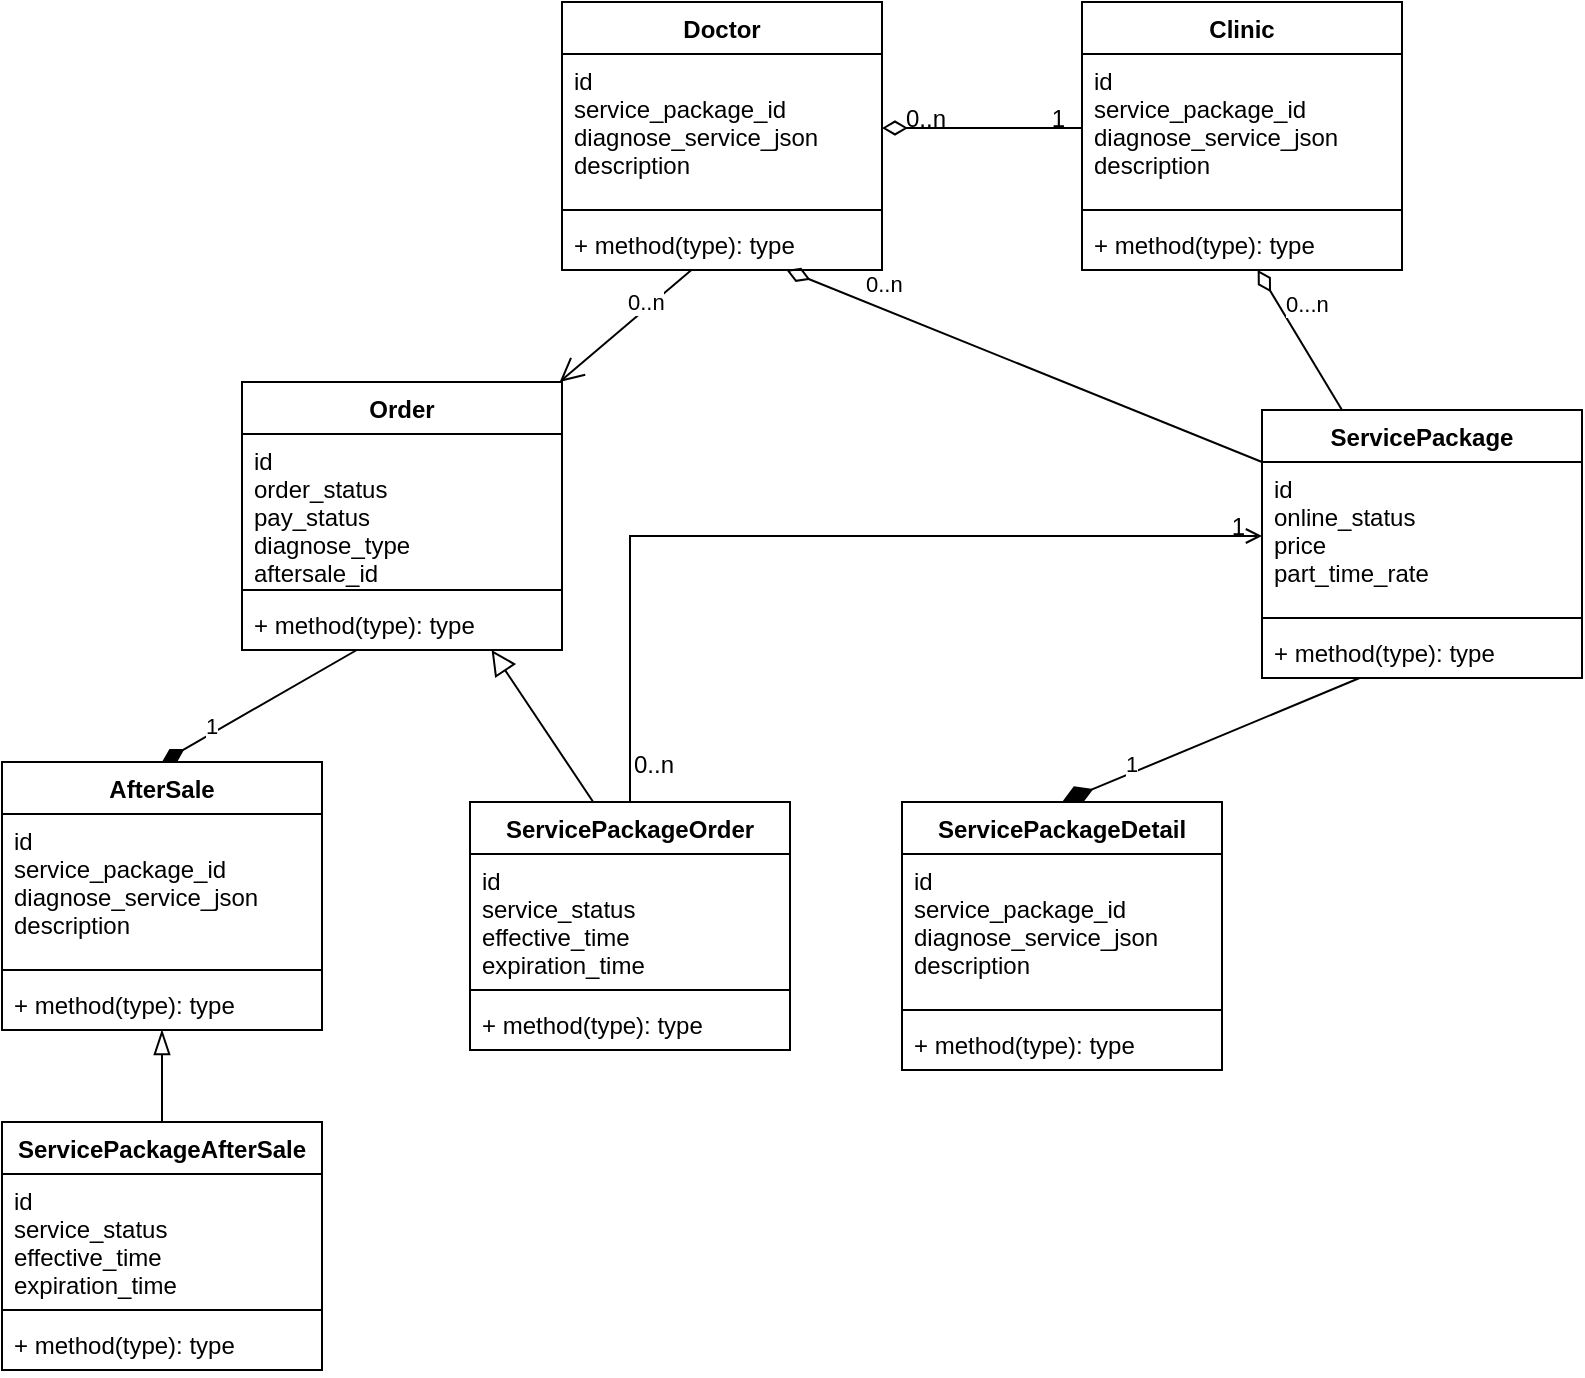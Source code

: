 <mxfile version="16.2.4" type="github">
  <diagram id="C5RBs43oDa-KdzZeNtuy" name="Page-1">
    <mxGraphModel dx="865" dy="1625" grid="1" gridSize="10" guides="1" tooltips="1" connect="1" arrows="1" fold="1" page="1" pageScale="1" pageWidth="827" pageHeight="1169" math="0" shadow="0">
      <root>
        <mxCell id="WIyWlLk6GJQsqaUBKTNV-0" />
        <mxCell id="WIyWlLk6GJQsqaUBKTNV-1" parent="WIyWlLk6GJQsqaUBKTNV-0" />
        <mxCell id="zkfFHV4jXpPFQw0GAbJ--16" value="" style="endArrow=block;endSize=10;endFill=0;shadow=0;strokeWidth=1;rounded=0;elbow=vertical;exitX=0.385;exitY=0;exitDx=0;exitDy=0;exitPerimeter=0;" parent="WIyWlLk6GJQsqaUBKTNV-1" source="PtQVFHTTYoA2UzFSWJgZ-59" target="PtQVFHTTYoA2UzFSWJgZ-51" edge="1">
          <mxGeometry width="160" relative="1" as="geometry">
            <mxPoint x="392.339" y="360" as="sourcePoint" />
            <mxPoint x="338.32" y="250.984" as="targetPoint" />
          </mxGeometry>
        </mxCell>
        <mxCell id="PtQVFHTTYoA2UzFSWJgZ-0" value="" style="endArrow=open;shadow=0;strokeWidth=1;rounded=0;endFill=1;edgeStyle=orthogonalEdgeStyle;elbow=vertical;entryX=0;entryY=0.5;entryDx=0;entryDy=0;" edge="1" parent="WIyWlLk6GJQsqaUBKTNV-1" source="PtQVFHTTYoA2UzFSWJgZ-59" target="PtQVFHTTYoA2UzFSWJgZ-11">
          <mxGeometry x="0.5" y="41" relative="1" as="geometry">
            <mxPoint x="450" y="370" as="sourcePoint" />
            <mxPoint x="670" y="70" as="targetPoint" />
            <mxPoint x="-40" y="32" as="offset" />
          </mxGeometry>
        </mxCell>
        <mxCell id="PtQVFHTTYoA2UzFSWJgZ-1" value="0..n" style="resizable=0;align=left;verticalAlign=bottom;labelBackgroundColor=none;fontSize=12;" connectable="0" vertex="1" parent="PtQVFHTTYoA2UzFSWJgZ-0">
          <mxGeometry x="-1" relative="1" as="geometry">
            <mxPoint y="-10" as="offset" />
          </mxGeometry>
        </mxCell>
        <mxCell id="PtQVFHTTYoA2UzFSWJgZ-2" value="1" style="resizable=0;align=right;verticalAlign=bottom;labelBackgroundColor=none;fontSize=12;" connectable="0" vertex="1" parent="PtQVFHTTYoA2UzFSWJgZ-0">
          <mxGeometry x="1" relative="1" as="geometry">
            <mxPoint x="-7" y="4" as="offset" />
          </mxGeometry>
        </mxCell>
        <mxCell id="PtQVFHTTYoA2UzFSWJgZ-3" value="&amp;nbsp;" style="text;html=1;resizable=0;points=[];;align=center;verticalAlign=middle;labelBackgroundColor=none;rounded=0;shadow=0;strokeWidth=1;fontSize=12;" vertex="1" connectable="0" parent="PtQVFHTTYoA2UzFSWJgZ-0">
          <mxGeometry x="0.5" y="49" relative="1" as="geometry">
            <mxPoint x="-38" y="40" as="offset" />
          </mxGeometry>
        </mxCell>
        <mxCell id="PtQVFHTTYoA2UzFSWJgZ-10" value="ServicePackage" style="swimlane;fontStyle=1;align=center;verticalAlign=top;childLayout=stackLayout;horizontal=1;startSize=26;horizontalStack=0;resizeParent=1;resizeParentMax=0;resizeLast=0;collapsible=1;marginBottom=0;" vertex="1" parent="WIyWlLk6GJQsqaUBKTNV-1">
          <mxGeometry x="730" y="124" width="160" height="134" as="geometry" />
        </mxCell>
        <mxCell id="PtQVFHTTYoA2UzFSWJgZ-11" value="id&#xa;online_status&#xa;price&#xa;part_time_rate" style="text;strokeColor=none;fillColor=none;align=left;verticalAlign=top;spacingLeft=4;spacingRight=4;overflow=hidden;rotatable=0;points=[[0,0.5],[1,0.5]];portConstraint=eastwest;" vertex="1" parent="PtQVFHTTYoA2UzFSWJgZ-10">
          <mxGeometry y="26" width="160" height="74" as="geometry" />
        </mxCell>
        <mxCell id="PtQVFHTTYoA2UzFSWJgZ-12" value="" style="line;strokeWidth=1;fillColor=none;align=left;verticalAlign=middle;spacingTop=-1;spacingLeft=3;spacingRight=3;rotatable=0;labelPosition=right;points=[];portConstraint=eastwest;" vertex="1" parent="PtQVFHTTYoA2UzFSWJgZ-10">
          <mxGeometry y="100" width="160" height="8" as="geometry" />
        </mxCell>
        <mxCell id="PtQVFHTTYoA2UzFSWJgZ-13" value="+ method(type): type" style="text;strokeColor=none;fillColor=none;align=left;verticalAlign=top;spacingLeft=4;spacingRight=4;overflow=hidden;rotatable=0;points=[[0,0.5],[1,0.5]];portConstraint=eastwest;" vertex="1" parent="PtQVFHTTYoA2UzFSWJgZ-10">
          <mxGeometry y="108" width="160" height="26" as="geometry" />
        </mxCell>
        <mxCell id="PtQVFHTTYoA2UzFSWJgZ-15" value="1" style="endArrow=none;html=1;endSize=12;startArrow=diamondThin;startSize=14;startFill=1;align=left;verticalAlign=bottom;rounded=0;endFill=0;exitX=0.5;exitY=0;exitDx=0;exitDy=0;" edge="1" parent="WIyWlLk6GJQsqaUBKTNV-1" source="PtQVFHTTYoA2UzFSWJgZ-16" target="PtQVFHTTYoA2UzFSWJgZ-13">
          <mxGeometry x="-0.609" y="-2" relative="1" as="geometry">
            <mxPoint x="580" y="370" as="sourcePoint" />
            <mxPoint x="530" y="560" as="targetPoint" />
            <mxPoint as="offset" />
          </mxGeometry>
        </mxCell>
        <mxCell id="PtQVFHTTYoA2UzFSWJgZ-16" value="ServicePackageDetail" style="swimlane;fontStyle=1;align=center;verticalAlign=top;childLayout=stackLayout;horizontal=1;startSize=26;horizontalStack=0;resizeParent=1;resizeParentMax=0;resizeLast=0;collapsible=1;marginBottom=0;" vertex="1" parent="WIyWlLk6GJQsqaUBKTNV-1">
          <mxGeometry x="550" y="320" width="160" height="134" as="geometry" />
        </mxCell>
        <mxCell id="PtQVFHTTYoA2UzFSWJgZ-17" value="id&#xa;service_package_id&#xa;diagnose_service_json&#xa;description" style="text;strokeColor=none;fillColor=none;align=left;verticalAlign=top;spacingLeft=4;spacingRight=4;overflow=hidden;rotatable=0;points=[[0,0.5],[1,0.5]];portConstraint=eastwest;" vertex="1" parent="PtQVFHTTYoA2UzFSWJgZ-16">
          <mxGeometry y="26" width="160" height="74" as="geometry" />
        </mxCell>
        <mxCell id="PtQVFHTTYoA2UzFSWJgZ-18" value="" style="line;strokeWidth=1;fillColor=none;align=left;verticalAlign=middle;spacingTop=-1;spacingLeft=3;spacingRight=3;rotatable=0;labelPosition=right;points=[];portConstraint=eastwest;" vertex="1" parent="PtQVFHTTYoA2UzFSWJgZ-16">
          <mxGeometry y="100" width="160" height="8" as="geometry" />
        </mxCell>
        <mxCell id="PtQVFHTTYoA2UzFSWJgZ-19" value="+ method(type): type" style="text;strokeColor=none;fillColor=none;align=left;verticalAlign=top;spacingLeft=4;spacingRight=4;overflow=hidden;rotatable=0;points=[[0,0.5],[1,0.5]];portConstraint=eastwest;" vertex="1" parent="PtQVFHTTYoA2UzFSWJgZ-16">
          <mxGeometry y="108" width="160" height="26" as="geometry" />
        </mxCell>
        <mxCell id="PtQVFHTTYoA2UzFSWJgZ-20" value="Doctor" style="swimlane;fontStyle=1;align=center;verticalAlign=top;childLayout=stackLayout;horizontal=1;startSize=26;horizontalStack=0;resizeParent=1;resizeParentMax=0;resizeLast=0;collapsible=1;marginBottom=0;" vertex="1" parent="WIyWlLk6GJQsqaUBKTNV-1">
          <mxGeometry x="380" y="-80" width="160" height="134" as="geometry" />
        </mxCell>
        <mxCell id="PtQVFHTTYoA2UzFSWJgZ-21" value="id&#xa;service_package_id&#xa;diagnose_service_json&#xa;description" style="text;strokeColor=none;fillColor=none;align=left;verticalAlign=top;spacingLeft=4;spacingRight=4;overflow=hidden;rotatable=0;points=[[0,0.5],[1,0.5]];portConstraint=eastwest;" vertex="1" parent="PtQVFHTTYoA2UzFSWJgZ-20">
          <mxGeometry y="26" width="160" height="74" as="geometry" />
        </mxCell>
        <mxCell id="PtQVFHTTYoA2UzFSWJgZ-22" value="" style="line;strokeWidth=1;fillColor=none;align=left;verticalAlign=middle;spacingTop=-1;spacingLeft=3;spacingRight=3;rotatable=0;labelPosition=right;points=[];portConstraint=eastwest;" vertex="1" parent="PtQVFHTTYoA2UzFSWJgZ-20">
          <mxGeometry y="100" width="160" height="8" as="geometry" />
        </mxCell>
        <mxCell id="PtQVFHTTYoA2UzFSWJgZ-23" value="+ method(type): type" style="text;strokeColor=none;fillColor=none;align=left;verticalAlign=top;spacingLeft=4;spacingRight=4;overflow=hidden;rotatable=0;points=[[0,0.5],[1,0.5]];portConstraint=eastwest;" vertex="1" parent="PtQVFHTTYoA2UzFSWJgZ-20">
          <mxGeometry y="108" width="160" height="26" as="geometry" />
        </mxCell>
        <mxCell id="PtQVFHTTYoA2UzFSWJgZ-24" value="0..n" style="endArrow=none;html=1;endSize=10;startArrow=diamondThin;startSize=10;startFill=0;align=left;verticalAlign=bottom;rounded=0;endFill=0;" edge="1" parent="WIyWlLk6GJQsqaUBKTNV-1" source="PtQVFHTTYoA2UzFSWJgZ-23">
          <mxGeometry x="-0.68" y="-1" relative="1" as="geometry">
            <mxPoint x="690" y="330" as="sourcePoint" />
            <mxPoint x="730" y="150" as="targetPoint" />
            <mxPoint as="offset" />
          </mxGeometry>
        </mxCell>
        <mxCell id="PtQVFHTTYoA2UzFSWJgZ-32" value="Clinic" style="swimlane;fontStyle=1;align=center;verticalAlign=top;childLayout=stackLayout;horizontal=1;startSize=26;horizontalStack=0;resizeParent=1;resizeParentMax=0;resizeLast=0;collapsible=1;marginBottom=0;" vertex="1" parent="WIyWlLk6GJQsqaUBKTNV-1">
          <mxGeometry x="640" y="-80" width="160" height="134" as="geometry" />
        </mxCell>
        <mxCell id="PtQVFHTTYoA2UzFSWJgZ-33" value="id&#xa;service_package_id&#xa;diagnose_service_json&#xa;description" style="text;strokeColor=none;fillColor=none;align=left;verticalAlign=top;spacingLeft=4;spacingRight=4;overflow=hidden;rotatable=0;points=[[0,0.5],[1,0.5]];portConstraint=eastwest;" vertex="1" parent="PtQVFHTTYoA2UzFSWJgZ-32">
          <mxGeometry y="26" width="160" height="74" as="geometry" />
        </mxCell>
        <mxCell id="PtQVFHTTYoA2UzFSWJgZ-34" value="" style="line;strokeWidth=1;fillColor=none;align=left;verticalAlign=middle;spacingTop=-1;spacingLeft=3;spacingRight=3;rotatable=0;labelPosition=right;points=[];portConstraint=eastwest;" vertex="1" parent="PtQVFHTTYoA2UzFSWJgZ-32">
          <mxGeometry y="100" width="160" height="8" as="geometry" />
        </mxCell>
        <mxCell id="PtQVFHTTYoA2UzFSWJgZ-35" value="+ method(type): type" style="text;strokeColor=none;fillColor=none;align=left;verticalAlign=top;spacingLeft=4;spacingRight=4;overflow=hidden;rotatable=0;points=[[0,0.5],[1,0.5]];portConstraint=eastwest;" vertex="1" parent="PtQVFHTTYoA2UzFSWJgZ-32">
          <mxGeometry y="108" width="160" height="26" as="geometry" />
        </mxCell>
        <mxCell id="PtQVFHTTYoA2UzFSWJgZ-42" value="0...n" style="endArrow=none;html=1;endSize=10;startArrow=diamondThin;startSize=10;startFill=0;align=left;verticalAlign=bottom;rounded=0;endFill=0;entryX=0.25;entryY=0;entryDx=0;entryDy=0;" edge="1" parent="WIyWlLk6GJQsqaUBKTNV-1" source="PtQVFHTTYoA2UzFSWJgZ-35" target="PtQVFHTTYoA2UzFSWJgZ-10">
          <mxGeometry x="-0.301" y="-3" relative="1" as="geometry">
            <mxPoint x="870" y="330" as="sourcePoint" />
            <mxPoint x="828.667" y="268" as="targetPoint" />
            <mxPoint as="offset" />
          </mxGeometry>
        </mxCell>
        <mxCell id="PtQVFHTTYoA2UzFSWJgZ-43" value="" style="endArrow=none;shadow=0;strokeWidth=1;rounded=0;endFill=0;edgeStyle=elbowEdgeStyle;elbow=vertical;exitX=1;exitY=0.5;exitDx=0;exitDy=0;entryX=0;entryY=0.5;entryDx=0;entryDy=0;startArrow=diamondThin;startFill=0;endSize=10;startSize=10;" edge="1" parent="WIyWlLk6GJQsqaUBKTNV-1" source="PtQVFHTTYoA2UzFSWJgZ-21" target="PtQVFHTTYoA2UzFSWJgZ-33">
          <mxGeometry x="0.5" y="41" relative="1" as="geometry">
            <mxPoint x="560" y="180" as="sourcePoint" />
            <mxPoint x="680" y="80" as="targetPoint" />
            <mxPoint x="-40" y="32" as="offset" />
          </mxGeometry>
        </mxCell>
        <mxCell id="PtQVFHTTYoA2UzFSWJgZ-44" value="0..n" style="resizable=0;align=left;verticalAlign=bottom;labelBackgroundColor=none;fontSize=12;" connectable="0" vertex="1" parent="PtQVFHTTYoA2UzFSWJgZ-43">
          <mxGeometry x="-1" relative="1" as="geometry">
            <mxPoint x="10" y="4" as="offset" />
          </mxGeometry>
        </mxCell>
        <mxCell id="PtQVFHTTYoA2UzFSWJgZ-45" value="1" style="resizable=0;align=right;verticalAlign=bottom;labelBackgroundColor=none;fontSize=12;" connectable="0" vertex="1" parent="PtQVFHTTYoA2UzFSWJgZ-43">
          <mxGeometry x="1" relative="1" as="geometry">
            <mxPoint x="-7" y="4" as="offset" />
          </mxGeometry>
        </mxCell>
        <mxCell id="PtQVFHTTYoA2UzFSWJgZ-46" value="&amp;nbsp;" style="text;html=1;resizable=0;points=[];;align=center;verticalAlign=middle;labelBackgroundColor=none;rounded=0;shadow=0;strokeWidth=1;fontSize=12;" vertex="1" connectable="0" parent="PtQVFHTTYoA2UzFSWJgZ-43">
          <mxGeometry x="0.5" y="49" relative="1" as="geometry">
            <mxPoint x="-38" y="40" as="offset" />
          </mxGeometry>
        </mxCell>
        <mxCell id="PtQVFHTTYoA2UzFSWJgZ-51" value="Order" style="swimlane;fontStyle=1;align=center;verticalAlign=top;childLayout=stackLayout;horizontal=1;startSize=26;horizontalStack=0;resizeParent=1;resizeParentMax=0;resizeLast=0;collapsible=1;marginBottom=0;" vertex="1" parent="WIyWlLk6GJQsqaUBKTNV-1">
          <mxGeometry x="220" y="110" width="160" height="134" as="geometry" />
        </mxCell>
        <mxCell id="PtQVFHTTYoA2UzFSWJgZ-52" value="id&#xa;order_status&#xa;pay_status&#xa;diagnose_type&#xa;aftersale_id" style="text;strokeColor=none;fillColor=none;align=left;verticalAlign=top;spacingLeft=4;spacingRight=4;overflow=hidden;rotatable=0;points=[[0,0.5],[1,0.5]];portConstraint=eastwest;" vertex="1" parent="PtQVFHTTYoA2UzFSWJgZ-51">
          <mxGeometry y="26" width="160" height="74" as="geometry" />
        </mxCell>
        <mxCell id="PtQVFHTTYoA2UzFSWJgZ-53" value="" style="line;strokeWidth=1;fillColor=none;align=left;verticalAlign=middle;spacingTop=-1;spacingLeft=3;spacingRight=3;rotatable=0;labelPosition=right;points=[];portConstraint=eastwest;" vertex="1" parent="PtQVFHTTYoA2UzFSWJgZ-51">
          <mxGeometry y="100" width="160" height="8" as="geometry" />
        </mxCell>
        <mxCell id="PtQVFHTTYoA2UzFSWJgZ-54" value="+ method(type): type" style="text;strokeColor=none;fillColor=none;align=left;verticalAlign=top;spacingLeft=4;spacingRight=4;overflow=hidden;rotatable=0;points=[[0,0.5],[1,0.5]];portConstraint=eastwest;" vertex="1" parent="PtQVFHTTYoA2UzFSWJgZ-51">
          <mxGeometry y="108" width="160" height="26" as="geometry" />
        </mxCell>
        <mxCell id="PtQVFHTTYoA2UzFSWJgZ-59" value="ServicePackageOrder" style="swimlane;fontStyle=1;align=center;verticalAlign=top;childLayout=stackLayout;horizontal=1;startSize=26;horizontalStack=0;resizeParent=1;resizeParentMax=0;resizeLast=0;collapsible=1;marginBottom=0;" vertex="1" parent="WIyWlLk6GJQsqaUBKTNV-1">
          <mxGeometry x="334" y="320" width="160" height="124" as="geometry" />
        </mxCell>
        <mxCell id="PtQVFHTTYoA2UzFSWJgZ-60" value="id&#xa;service_status&#xa;effective_time&#xa;expiration_time" style="text;strokeColor=none;fillColor=none;align=left;verticalAlign=top;spacingLeft=4;spacingRight=4;overflow=hidden;rotatable=0;points=[[0,0.5],[1,0.5]];portConstraint=eastwest;" vertex="1" parent="PtQVFHTTYoA2UzFSWJgZ-59">
          <mxGeometry y="26" width="160" height="64" as="geometry" />
        </mxCell>
        <mxCell id="PtQVFHTTYoA2UzFSWJgZ-61" value="" style="line;strokeWidth=1;fillColor=none;align=left;verticalAlign=middle;spacingTop=-1;spacingLeft=3;spacingRight=3;rotatable=0;labelPosition=right;points=[];portConstraint=eastwest;" vertex="1" parent="PtQVFHTTYoA2UzFSWJgZ-59">
          <mxGeometry y="90" width="160" height="8" as="geometry" />
        </mxCell>
        <mxCell id="PtQVFHTTYoA2UzFSWJgZ-62" value="+ method(type): type" style="text;strokeColor=none;fillColor=none;align=left;verticalAlign=top;spacingLeft=4;spacingRight=4;overflow=hidden;rotatable=0;points=[[0,0.5],[1,0.5]];portConstraint=eastwest;" vertex="1" parent="PtQVFHTTYoA2UzFSWJgZ-59">
          <mxGeometry y="98" width="160" height="26" as="geometry" />
        </mxCell>
        <mxCell id="PtQVFHTTYoA2UzFSWJgZ-63" value="0..n" style="endArrow=open;html=1;endSize=10;startArrow=none;startSize=10;startFill=0;align=left;verticalAlign=bottom;rounded=0;endFill=0;" edge="1" parent="WIyWlLk6GJQsqaUBKTNV-1" source="PtQVFHTTYoA2UzFSWJgZ-23" target="PtQVFHTTYoA2UzFSWJgZ-51">
          <mxGeometry x="-0.025" y="-3" relative="1" as="geometry">
            <mxPoint x="502.202" y="64" as="sourcePoint" />
            <mxPoint x="740" y="160" as="targetPoint" />
            <mxPoint as="offset" />
          </mxGeometry>
        </mxCell>
        <mxCell id="PtQVFHTTYoA2UzFSWJgZ-64" value="AfterSale" style="swimlane;fontStyle=1;align=center;verticalAlign=top;childLayout=stackLayout;horizontal=1;startSize=26;horizontalStack=0;resizeParent=1;resizeParentMax=0;resizeLast=0;collapsible=1;marginBottom=0;" vertex="1" parent="WIyWlLk6GJQsqaUBKTNV-1">
          <mxGeometry x="100" y="300" width="160" height="134" as="geometry" />
        </mxCell>
        <mxCell id="PtQVFHTTYoA2UzFSWJgZ-65" value="id&#xa;service_package_id&#xa;diagnose_service_json&#xa;description" style="text;strokeColor=none;fillColor=none;align=left;verticalAlign=top;spacingLeft=4;spacingRight=4;overflow=hidden;rotatable=0;points=[[0,0.5],[1,0.5]];portConstraint=eastwest;" vertex="1" parent="PtQVFHTTYoA2UzFSWJgZ-64">
          <mxGeometry y="26" width="160" height="74" as="geometry" />
        </mxCell>
        <mxCell id="PtQVFHTTYoA2UzFSWJgZ-66" value="" style="line;strokeWidth=1;fillColor=none;align=left;verticalAlign=middle;spacingTop=-1;spacingLeft=3;spacingRight=3;rotatable=0;labelPosition=right;points=[];portConstraint=eastwest;" vertex="1" parent="PtQVFHTTYoA2UzFSWJgZ-64">
          <mxGeometry y="100" width="160" height="8" as="geometry" />
        </mxCell>
        <mxCell id="PtQVFHTTYoA2UzFSWJgZ-67" value="+ method(type): type" style="text;strokeColor=none;fillColor=none;align=left;verticalAlign=top;spacingLeft=4;spacingRight=4;overflow=hidden;rotatable=0;points=[[0,0.5],[1,0.5]];portConstraint=eastwest;" vertex="1" parent="PtQVFHTTYoA2UzFSWJgZ-64">
          <mxGeometry y="108" width="160" height="26" as="geometry" />
        </mxCell>
        <mxCell id="PtQVFHTTYoA2UzFSWJgZ-68" value="1" style="endArrow=none;html=1;endSize=10;startArrow=diamondThin;startSize=10;startFill=1;align=left;verticalAlign=bottom;rounded=0;endFill=0;exitX=0.5;exitY=0;exitDx=0;exitDy=0;" edge="1" parent="WIyWlLk6GJQsqaUBKTNV-1" source="PtQVFHTTYoA2UzFSWJgZ-64" target="PtQVFHTTYoA2UzFSWJgZ-54">
          <mxGeometry x="-0.609" y="-2" relative="1" as="geometry">
            <mxPoint x="640" y="330" as="sourcePoint" />
            <mxPoint x="788.8" y="268" as="targetPoint" />
            <mxPoint as="offset" />
          </mxGeometry>
        </mxCell>
        <mxCell id="PtQVFHTTYoA2UzFSWJgZ-73" value="" style="edgeStyle=none;rounded=0;orthogonalLoop=1;jettySize=auto;html=1;startArrow=none;startFill=0;endArrow=blockThin;endFill=0;startSize=10;endSize=10;" edge="1" parent="WIyWlLk6GJQsqaUBKTNV-1" source="PtQVFHTTYoA2UzFSWJgZ-69" target="PtQVFHTTYoA2UzFSWJgZ-67">
          <mxGeometry relative="1" as="geometry" />
        </mxCell>
        <mxCell id="PtQVFHTTYoA2UzFSWJgZ-69" value="ServicePackageAfterSale" style="swimlane;fontStyle=1;align=center;verticalAlign=top;childLayout=stackLayout;horizontal=1;startSize=26;horizontalStack=0;resizeParent=1;resizeParentMax=0;resizeLast=0;collapsible=1;marginBottom=0;" vertex="1" parent="WIyWlLk6GJQsqaUBKTNV-1">
          <mxGeometry x="100" y="480" width="160" height="124" as="geometry" />
        </mxCell>
        <mxCell id="PtQVFHTTYoA2UzFSWJgZ-70" value="id&#xa;service_status&#xa;effective_time&#xa;expiration_time" style="text;strokeColor=none;fillColor=none;align=left;verticalAlign=top;spacingLeft=4;spacingRight=4;overflow=hidden;rotatable=0;points=[[0,0.5],[1,0.5]];portConstraint=eastwest;" vertex="1" parent="PtQVFHTTYoA2UzFSWJgZ-69">
          <mxGeometry y="26" width="160" height="64" as="geometry" />
        </mxCell>
        <mxCell id="PtQVFHTTYoA2UzFSWJgZ-71" value="" style="line;strokeWidth=1;fillColor=none;align=left;verticalAlign=middle;spacingTop=-1;spacingLeft=3;spacingRight=3;rotatable=0;labelPosition=right;points=[];portConstraint=eastwest;" vertex="1" parent="PtQVFHTTYoA2UzFSWJgZ-69">
          <mxGeometry y="90" width="160" height="8" as="geometry" />
        </mxCell>
        <mxCell id="PtQVFHTTYoA2UzFSWJgZ-72" value="+ method(type): type" style="text;strokeColor=none;fillColor=none;align=left;verticalAlign=top;spacingLeft=4;spacingRight=4;overflow=hidden;rotatable=0;points=[[0,0.5],[1,0.5]];portConstraint=eastwest;" vertex="1" parent="PtQVFHTTYoA2UzFSWJgZ-69">
          <mxGeometry y="98" width="160" height="26" as="geometry" />
        </mxCell>
      </root>
    </mxGraphModel>
  </diagram>
</mxfile>
